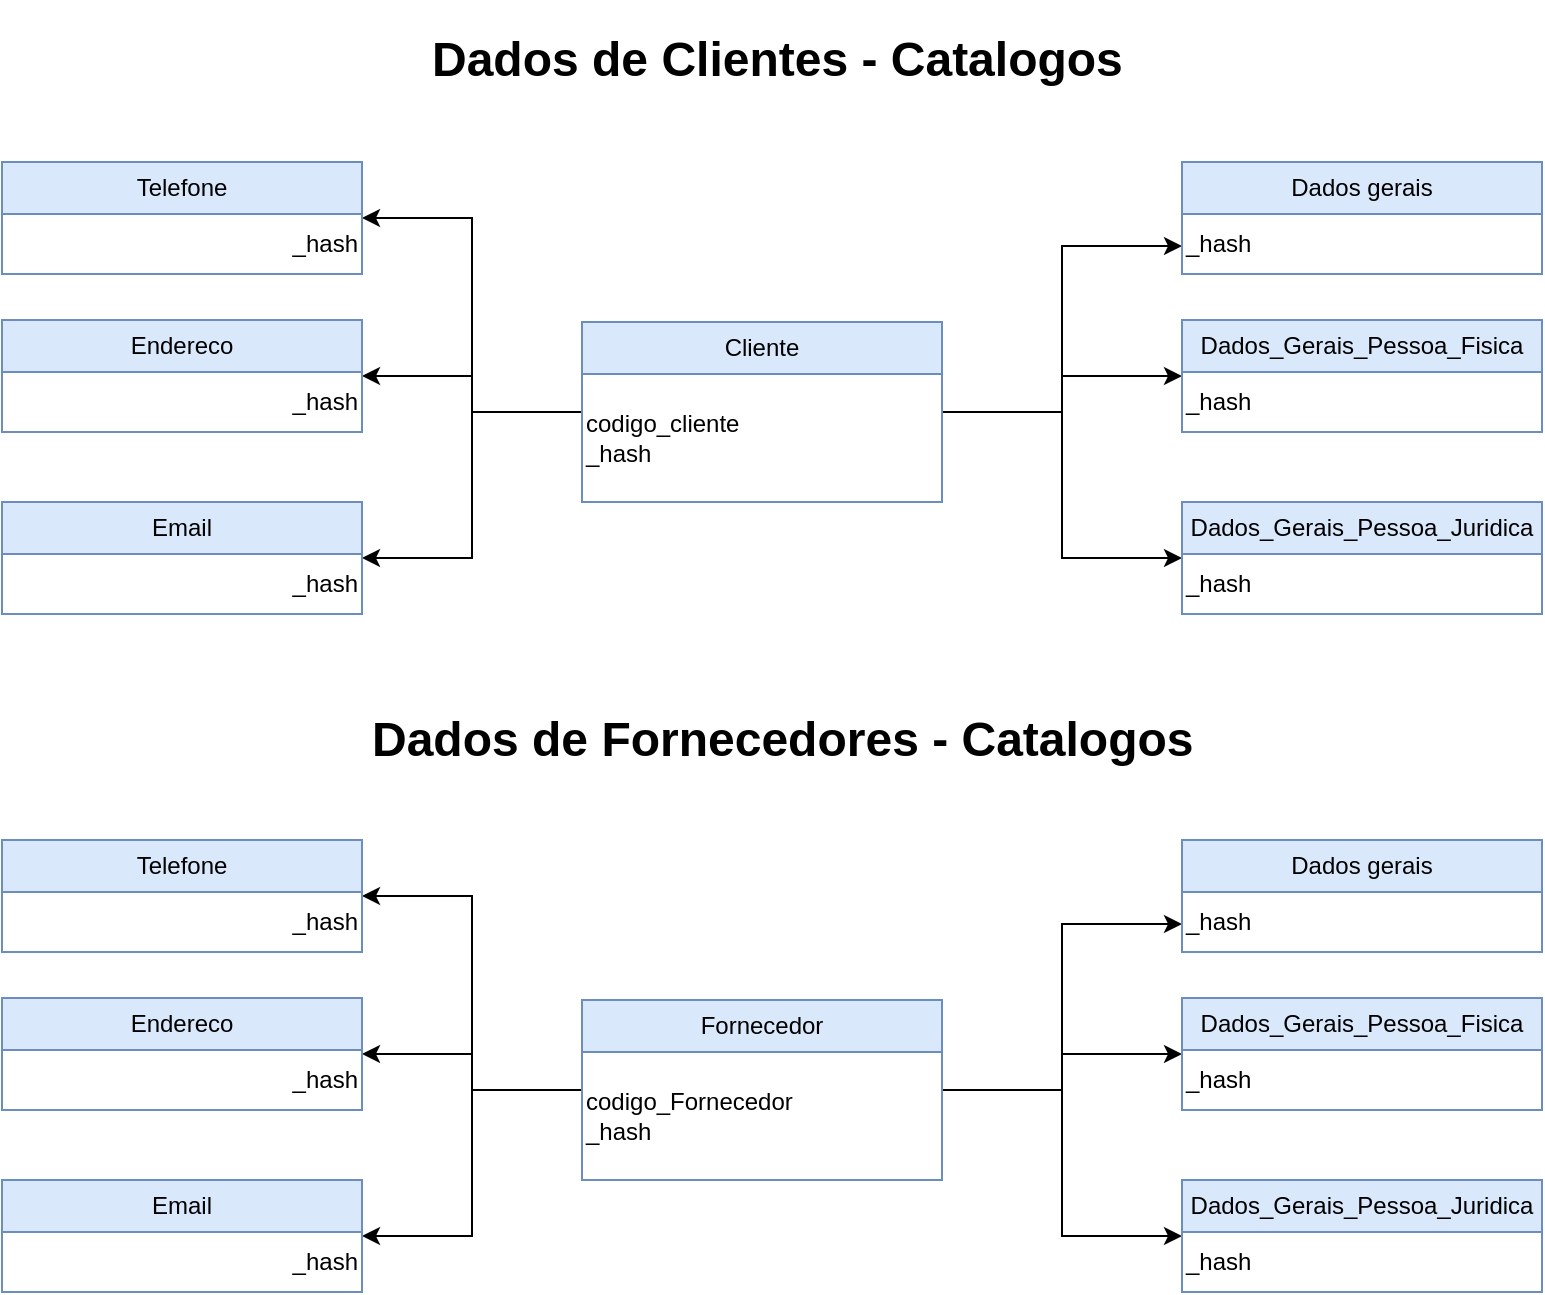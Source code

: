 <mxfile version="24.0.1" type="github">
  <diagram name="Página-1" id="eQ_4Q5Sc0SvUyVQB5dWW">
    <mxGraphModel dx="1859" dy="539" grid="1" gridSize="10" guides="1" tooltips="1" connect="1" arrows="1" fold="1" page="1" pageScale="1" pageWidth="827" pageHeight="1169" math="0" shadow="0">
      <root>
        <mxCell id="0" />
        <mxCell id="1" parent="0" />
        <mxCell id="uq0YjIHy0Rmrqcy4UQXp-60" style="edgeStyle=orthogonalEdgeStyle;rounded=0;orthogonalLoop=1;jettySize=auto;html=1;entryX=1;entryY=0.5;entryDx=0;entryDy=0;" edge="1" parent="1" source="uq0YjIHy0Rmrqcy4UQXp-6" target="uq0YjIHy0Rmrqcy4UQXp-35">
          <mxGeometry relative="1" as="geometry" />
        </mxCell>
        <mxCell id="uq0YjIHy0Rmrqcy4UQXp-61" style="edgeStyle=orthogonalEdgeStyle;rounded=0;orthogonalLoop=1;jettySize=auto;html=1;entryX=1;entryY=0.5;entryDx=0;entryDy=0;" edge="1" parent="1" source="uq0YjIHy0Rmrqcy4UQXp-6" target="uq0YjIHy0Rmrqcy4UQXp-31">
          <mxGeometry relative="1" as="geometry" />
        </mxCell>
        <mxCell id="uq0YjIHy0Rmrqcy4UQXp-62" style="edgeStyle=orthogonalEdgeStyle;rounded=0;orthogonalLoop=1;jettySize=auto;html=1;entryX=1;entryY=0.5;entryDx=0;entryDy=0;" edge="1" parent="1" source="uq0YjIHy0Rmrqcy4UQXp-6" target="uq0YjIHy0Rmrqcy4UQXp-25">
          <mxGeometry relative="1" as="geometry" />
        </mxCell>
        <mxCell id="uq0YjIHy0Rmrqcy4UQXp-63" style="edgeStyle=orthogonalEdgeStyle;rounded=0;orthogonalLoop=1;jettySize=auto;html=1;entryX=0;entryY=0.5;entryDx=0;entryDy=0;" edge="1" parent="1" source="uq0YjIHy0Rmrqcy4UQXp-6" target="uq0YjIHy0Rmrqcy4UQXp-15">
          <mxGeometry relative="1" as="geometry" />
        </mxCell>
        <mxCell id="uq0YjIHy0Rmrqcy4UQXp-64" style="edgeStyle=orthogonalEdgeStyle;rounded=0;orthogonalLoop=1;jettySize=auto;html=1;entryX=0;entryY=0.75;entryDx=0;entryDy=0;" edge="1" parent="1" source="uq0YjIHy0Rmrqcy4UQXp-6" target="uq0YjIHy0Rmrqcy4UQXp-10">
          <mxGeometry relative="1" as="geometry" />
        </mxCell>
        <mxCell id="uq0YjIHy0Rmrqcy4UQXp-66" style="edgeStyle=orthogonalEdgeStyle;rounded=0;orthogonalLoop=1;jettySize=auto;html=1;entryX=0;entryY=0.5;entryDx=0;entryDy=0;" edge="1" parent="1" source="uq0YjIHy0Rmrqcy4UQXp-6" target="uq0YjIHy0Rmrqcy4UQXp-20">
          <mxGeometry relative="1" as="geometry" />
        </mxCell>
        <mxCell id="uq0YjIHy0Rmrqcy4UQXp-6" value="Cliente" style="swimlane;fontStyle=0;childLayout=stackLayout;horizontal=1;startSize=26;fillColor=#dae8fc;horizontalStack=0;resizeParent=1;resizeParentMax=0;resizeLast=0;collapsible=1;marginBottom=0;whiteSpace=wrap;html=1;strokeColor=#6c8ebf;" vertex="1" parent="1">
          <mxGeometry x="210" y="181" width="180" height="90" as="geometry" />
        </mxCell>
        <mxCell id="uq0YjIHy0Rmrqcy4UQXp-81" value="codigo_cliente&lt;div&gt;_hash&lt;/div&gt;" style="text;html=1;align=left;verticalAlign=middle;whiteSpace=wrap;rounded=0;" vertex="1" parent="uq0YjIHy0Rmrqcy4UQXp-6">
          <mxGeometry y="26" width="180" height="64" as="geometry" />
        </mxCell>
        <mxCell id="uq0YjIHy0Rmrqcy4UQXp-10" value="Dados gerais" style="swimlane;fontStyle=0;childLayout=stackLayout;horizontal=1;startSize=26;fillColor=#dae8fc;horizontalStack=0;resizeParent=1;resizeParentMax=0;resizeLast=0;collapsible=1;marginBottom=0;whiteSpace=wrap;html=1;strokeColor=#6c8ebf;strokeWidth=1;arcSize=20;" vertex="1" parent="1">
          <mxGeometry x="510" y="101" width="180" height="56" as="geometry" />
        </mxCell>
        <mxCell id="uq0YjIHy0Rmrqcy4UQXp-83" value="&lt;div&gt;_hash&lt;/div&gt;" style="text;html=1;align=left;verticalAlign=middle;whiteSpace=wrap;rounded=0;" vertex="1" parent="uq0YjIHy0Rmrqcy4UQXp-10">
          <mxGeometry y="26" width="180" height="30" as="geometry" />
        </mxCell>
        <mxCell id="uq0YjIHy0Rmrqcy4UQXp-15" value="Dados_Gerais_Pessoa_Fisica" style="swimlane;fontStyle=0;childLayout=stackLayout;horizontal=1;startSize=26;fillColor=#dae8fc;horizontalStack=0;resizeParent=1;resizeParentMax=0;resizeLast=0;collapsible=1;marginBottom=0;whiteSpace=wrap;html=1;strokeColor=#6c8ebf;" vertex="1" parent="1">
          <mxGeometry x="510" y="180" width="180" height="56" as="geometry" />
        </mxCell>
        <mxCell id="uq0YjIHy0Rmrqcy4UQXp-84" value="&lt;div&gt;_hash&lt;/div&gt;" style="text;html=1;align=left;verticalAlign=middle;whiteSpace=wrap;rounded=0;" vertex="1" parent="uq0YjIHy0Rmrqcy4UQXp-15">
          <mxGeometry y="26" width="180" height="30" as="geometry" />
        </mxCell>
        <mxCell id="uq0YjIHy0Rmrqcy4UQXp-20" value="Dados_Gerais_Pessoa_Juridica" style="swimlane;fontStyle=0;childLayout=stackLayout;horizontal=1;startSize=26;fillColor=#dae8fc;horizontalStack=0;resizeParent=1;resizeParentMax=0;resizeLast=0;collapsible=1;marginBottom=0;whiteSpace=wrap;html=1;strokeColor=#6c8ebf;" vertex="1" parent="1">
          <mxGeometry x="510" y="271" width="180" height="56" as="geometry" />
        </mxCell>
        <mxCell id="uq0YjIHy0Rmrqcy4UQXp-85" value="&lt;div&gt;_hash&lt;/div&gt;" style="text;html=1;align=left;verticalAlign=middle;whiteSpace=wrap;rounded=0;" vertex="1" parent="uq0YjIHy0Rmrqcy4UQXp-20">
          <mxGeometry y="26" width="180" height="30" as="geometry" />
        </mxCell>
        <mxCell id="uq0YjIHy0Rmrqcy4UQXp-25" value="Email" style="swimlane;fontStyle=0;childLayout=stackLayout;horizontal=1;startSize=26;fillColor=#dae8fc;horizontalStack=0;resizeParent=1;resizeParentMax=0;resizeLast=0;collapsible=1;marginBottom=0;whiteSpace=wrap;html=1;strokeColor=#6c8ebf;" vertex="1" parent="1">
          <mxGeometry x="-80" y="271" width="180" height="56" as="geometry" />
        </mxCell>
        <mxCell id="uq0YjIHy0Rmrqcy4UQXp-86" value="&lt;div&gt;_hash&lt;/div&gt;" style="text;html=1;align=right;verticalAlign=middle;whiteSpace=wrap;rounded=0;" vertex="1" parent="uq0YjIHy0Rmrqcy4UQXp-25">
          <mxGeometry y="26" width="180" height="30" as="geometry" />
        </mxCell>
        <mxCell id="uq0YjIHy0Rmrqcy4UQXp-31" value="Endereco" style="swimlane;fontStyle=0;childLayout=stackLayout;horizontal=1;startSize=26;fillColor=#dae8fc;horizontalStack=0;resizeParent=1;resizeParentMax=0;resizeLast=0;collapsible=1;marginBottom=0;whiteSpace=wrap;html=1;strokeColor=#6c8ebf;" vertex="1" parent="1">
          <mxGeometry x="-80" y="180" width="180" height="56" as="geometry" />
        </mxCell>
        <mxCell id="uq0YjIHy0Rmrqcy4UQXp-88" value="&lt;div&gt;_hash&lt;/div&gt;" style="text;html=1;align=right;verticalAlign=middle;whiteSpace=wrap;rounded=0;" vertex="1" parent="uq0YjIHy0Rmrqcy4UQXp-31">
          <mxGeometry y="26" width="180" height="30" as="geometry" />
        </mxCell>
        <mxCell id="uq0YjIHy0Rmrqcy4UQXp-35" value="Telefone" style="swimlane;fontStyle=0;childLayout=stackLayout;horizontal=1;startSize=26;fillColor=#dae8fc;horizontalStack=0;resizeParent=1;resizeParentMax=0;resizeLast=0;collapsible=1;marginBottom=0;whiteSpace=wrap;html=1;strokeColor=#6c8ebf;" vertex="1" parent="1">
          <mxGeometry x="-80" y="101" width="180" height="56" as="geometry" />
        </mxCell>
        <mxCell id="uq0YjIHy0Rmrqcy4UQXp-89" value="&lt;div&gt;_hash&lt;/div&gt;" style="text;html=1;align=right;verticalAlign=middle;whiteSpace=wrap;rounded=0;" vertex="1" parent="uq0YjIHy0Rmrqcy4UQXp-35">
          <mxGeometry y="26" width="180" height="30" as="geometry" />
        </mxCell>
        <mxCell id="uq0YjIHy0Rmrqcy4UQXp-53" value="&lt;h1&gt;Dados de Clientes - Catalogos&lt;/h1&gt;" style="text;html=1;spacing=5;spacingTop=-20;whiteSpace=wrap;overflow=hidden;rounded=0;" vertex="1" parent="1">
          <mxGeometry x="130" y="30" width="390" height="50" as="geometry" />
        </mxCell>
        <mxCell id="uq0YjIHy0Rmrqcy4UQXp-67" value="&lt;h1&gt;Dados de Fornecedores - Catalogos&lt;/h1&gt;" style="text;html=1;spacing=5;spacingTop=-20;whiteSpace=wrap;overflow=hidden;rounded=0;" vertex="1" parent="1">
          <mxGeometry x="100" y="370" width="450" height="50" as="geometry" />
        </mxCell>
        <mxCell id="uq0YjIHy0Rmrqcy4UQXp-68" style="edgeStyle=orthogonalEdgeStyle;rounded=0;orthogonalLoop=1;jettySize=auto;html=1;entryX=1;entryY=0.5;entryDx=0;entryDy=0;" edge="1" parent="1" source="uq0YjIHy0Rmrqcy4UQXp-74" target="uq0YjIHy0Rmrqcy4UQXp-80">
          <mxGeometry relative="1" as="geometry" />
        </mxCell>
        <mxCell id="uq0YjIHy0Rmrqcy4UQXp-69" style="edgeStyle=orthogonalEdgeStyle;rounded=0;orthogonalLoop=1;jettySize=auto;html=1;entryX=1;entryY=0.5;entryDx=0;entryDy=0;" edge="1" parent="1" source="uq0YjIHy0Rmrqcy4UQXp-74" target="uq0YjIHy0Rmrqcy4UQXp-79">
          <mxGeometry relative="1" as="geometry" />
        </mxCell>
        <mxCell id="uq0YjIHy0Rmrqcy4UQXp-70" style="edgeStyle=orthogonalEdgeStyle;rounded=0;orthogonalLoop=1;jettySize=auto;html=1;entryX=1;entryY=0.5;entryDx=0;entryDy=0;" edge="1" parent="1" source="uq0YjIHy0Rmrqcy4UQXp-74" target="uq0YjIHy0Rmrqcy4UQXp-78">
          <mxGeometry relative="1" as="geometry" />
        </mxCell>
        <mxCell id="uq0YjIHy0Rmrqcy4UQXp-71" style="edgeStyle=orthogonalEdgeStyle;rounded=0;orthogonalLoop=1;jettySize=auto;html=1;entryX=0;entryY=0.5;entryDx=0;entryDy=0;" edge="1" parent="1" source="uq0YjIHy0Rmrqcy4UQXp-74" target="uq0YjIHy0Rmrqcy4UQXp-76">
          <mxGeometry relative="1" as="geometry" />
        </mxCell>
        <mxCell id="uq0YjIHy0Rmrqcy4UQXp-72" style="edgeStyle=orthogonalEdgeStyle;rounded=0;orthogonalLoop=1;jettySize=auto;html=1;entryX=0;entryY=0.75;entryDx=0;entryDy=0;" edge="1" parent="1" source="uq0YjIHy0Rmrqcy4UQXp-74" target="uq0YjIHy0Rmrqcy4UQXp-75">
          <mxGeometry relative="1" as="geometry" />
        </mxCell>
        <mxCell id="uq0YjIHy0Rmrqcy4UQXp-73" style="edgeStyle=orthogonalEdgeStyle;rounded=0;orthogonalLoop=1;jettySize=auto;html=1;entryX=0;entryY=0.5;entryDx=0;entryDy=0;" edge="1" parent="1" source="uq0YjIHy0Rmrqcy4UQXp-74" target="uq0YjIHy0Rmrqcy4UQXp-77">
          <mxGeometry relative="1" as="geometry" />
        </mxCell>
        <mxCell id="uq0YjIHy0Rmrqcy4UQXp-74" value="Fornecedor" style="swimlane;fontStyle=0;childLayout=stackLayout;horizontal=1;startSize=26;fillColor=#dae8fc;horizontalStack=0;resizeParent=1;resizeParentMax=0;resizeLast=0;collapsible=1;marginBottom=0;whiteSpace=wrap;html=1;strokeColor=#6c8ebf;" vertex="1" parent="1">
          <mxGeometry x="210" y="520" width="180" height="90" as="geometry" />
        </mxCell>
        <mxCell id="uq0YjIHy0Rmrqcy4UQXp-97" value="codigo_Fornecedor&lt;div&gt;_hash&lt;/div&gt;" style="text;html=1;align=left;verticalAlign=middle;whiteSpace=wrap;rounded=0;" vertex="1" parent="uq0YjIHy0Rmrqcy4UQXp-74">
          <mxGeometry y="26" width="180" height="64" as="geometry" />
        </mxCell>
        <mxCell id="uq0YjIHy0Rmrqcy4UQXp-75" value="Dados gerais" style="swimlane;fontStyle=0;childLayout=stackLayout;horizontal=1;startSize=26;fillColor=#dae8fc;horizontalStack=0;resizeParent=1;resizeParentMax=0;resizeLast=0;collapsible=1;marginBottom=0;whiteSpace=wrap;html=1;strokeColor=#6c8ebf;strokeWidth=1;arcSize=20;" vertex="1" parent="1">
          <mxGeometry x="510" y="440" width="180" height="56" as="geometry" />
        </mxCell>
        <mxCell id="uq0YjIHy0Rmrqcy4UQXp-94" value="&lt;div&gt;_hash&lt;/div&gt;" style="text;html=1;align=left;verticalAlign=middle;whiteSpace=wrap;rounded=0;" vertex="1" parent="uq0YjIHy0Rmrqcy4UQXp-75">
          <mxGeometry y="26" width="180" height="30" as="geometry" />
        </mxCell>
        <mxCell id="uq0YjIHy0Rmrqcy4UQXp-76" value="Dados_Gerais_Pessoa_Fisica" style="swimlane;fontStyle=0;childLayout=stackLayout;horizontal=1;startSize=26;fillColor=#dae8fc;horizontalStack=0;resizeParent=1;resizeParentMax=0;resizeLast=0;collapsible=1;marginBottom=0;whiteSpace=wrap;html=1;strokeColor=#6c8ebf;" vertex="1" parent="1">
          <mxGeometry x="510" y="519" width="180" height="56" as="geometry" />
        </mxCell>
        <mxCell id="uq0YjIHy0Rmrqcy4UQXp-95" value="&lt;div&gt;_hash&lt;/div&gt;" style="text;html=1;align=left;verticalAlign=middle;whiteSpace=wrap;rounded=0;" vertex="1" parent="uq0YjIHy0Rmrqcy4UQXp-76">
          <mxGeometry y="26" width="180" height="30" as="geometry" />
        </mxCell>
        <mxCell id="uq0YjIHy0Rmrqcy4UQXp-77" value="Dados_Gerais_Pessoa_Juridica" style="swimlane;fontStyle=0;childLayout=stackLayout;horizontal=1;startSize=26;fillColor=#dae8fc;horizontalStack=0;resizeParent=1;resizeParentMax=0;resizeLast=0;collapsible=1;marginBottom=0;whiteSpace=wrap;html=1;strokeColor=#6c8ebf;" vertex="1" parent="1">
          <mxGeometry x="510" y="610" width="180" height="56" as="geometry" />
        </mxCell>
        <mxCell id="uq0YjIHy0Rmrqcy4UQXp-96" value="&lt;div&gt;_hash&lt;/div&gt;" style="text;html=1;align=left;verticalAlign=middle;whiteSpace=wrap;rounded=0;" vertex="1" parent="uq0YjIHy0Rmrqcy4UQXp-77">
          <mxGeometry y="26" width="180" height="30" as="geometry" />
        </mxCell>
        <mxCell id="uq0YjIHy0Rmrqcy4UQXp-78" value="Email" style="swimlane;fontStyle=0;childLayout=stackLayout;horizontal=1;startSize=26;fillColor=#dae8fc;horizontalStack=0;resizeParent=1;resizeParentMax=0;resizeLast=0;collapsible=1;marginBottom=0;whiteSpace=wrap;html=1;strokeColor=#6c8ebf;" vertex="1" parent="1">
          <mxGeometry x="-80" y="610" width="180" height="56" as="geometry" />
        </mxCell>
        <mxCell id="uq0YjIHy0Rmrqcy4UQXp-92" value="&lt;div&gt;_hash&lt;/div&gt;" style="text;html=1;align=right;verticalAlign=middle;whiteSpace=wrap;rounded=0;" vertex="1" parent="uq0YjIHy0Rmrqcy4UQXp-78">
          <mxGeometry y="26" width="180" height="30" as="geometry" />
        </mxCell>
        <mxCell id="uq0YjIHy0Rmrqcy4UQXp-79" value="Endereco" style="swimlane;fontStyle=0;childLayout=stackLayout;horizontal=1;startSize=26;fillColor=#dae8fc;horizontalStack=0;resizeParent=1;resizeParentMax=0;resizeLast=0;collapsible=1;marginBottom=0;whiteSpace=wrap;html=1;strokeColor=#6c8ebf;" vertex="1" parent="1">
          <mxGeometry x="-80" y="519" width="180" height="56" as="geometry" />
        </mxCell>
        <mxCell id="uq0YjIHy0Rmrqcy4UQXp-91" value="&lt;div&gt;_hash&lt;/div&gt;" style="text;html=1;align=right;verticalAlign=middle;whiteSpace=wrap;rounded=0;" vertex="1" parent="uq0YjIHy0Rmrqcy4UQXp-79">
          <mxGeometry y="26" width="180" height="30" as="geometry" />
        </mxCell>
        <mxCell id="uq0YjIHy0Rmrqcy4UQXp-80" value="Telefone" style="swimlane;fontStyle=0;childLayout=stackLayout;horizontal=1;startSize=26;fillColor=#dae8fc;horizontalStack=0;resizeParent=1;resizeParentMax=0;resizeLast=0;collapsible=1;marginBottom=0;whiteSpace=wrap;html=1;strokeColor=#6c8ebf;" vertex="1" parent="1">
          <mxGeometry x="-80" y="440" width="180" height="56" as="geometry" />
        </mxCell>
        <mxCell id="uq0YjIHy0Rmrqcy4UQXp-90" value="&lt;div&gt;_hash&lt;/div&gt;" style="text;html=1;align=right;verticalAlign=middle;whiteSpace=wrap;rounded=0;" vertex="1" parent="uq0YjIHy0Rmrqcy4UQXp-80">
          <mxGeometry y="26" width="180" height="30" as="geometry" />
        </mxCell>
      </root>
    </mxGraphModel>
  </diagram>
</mxfile>
